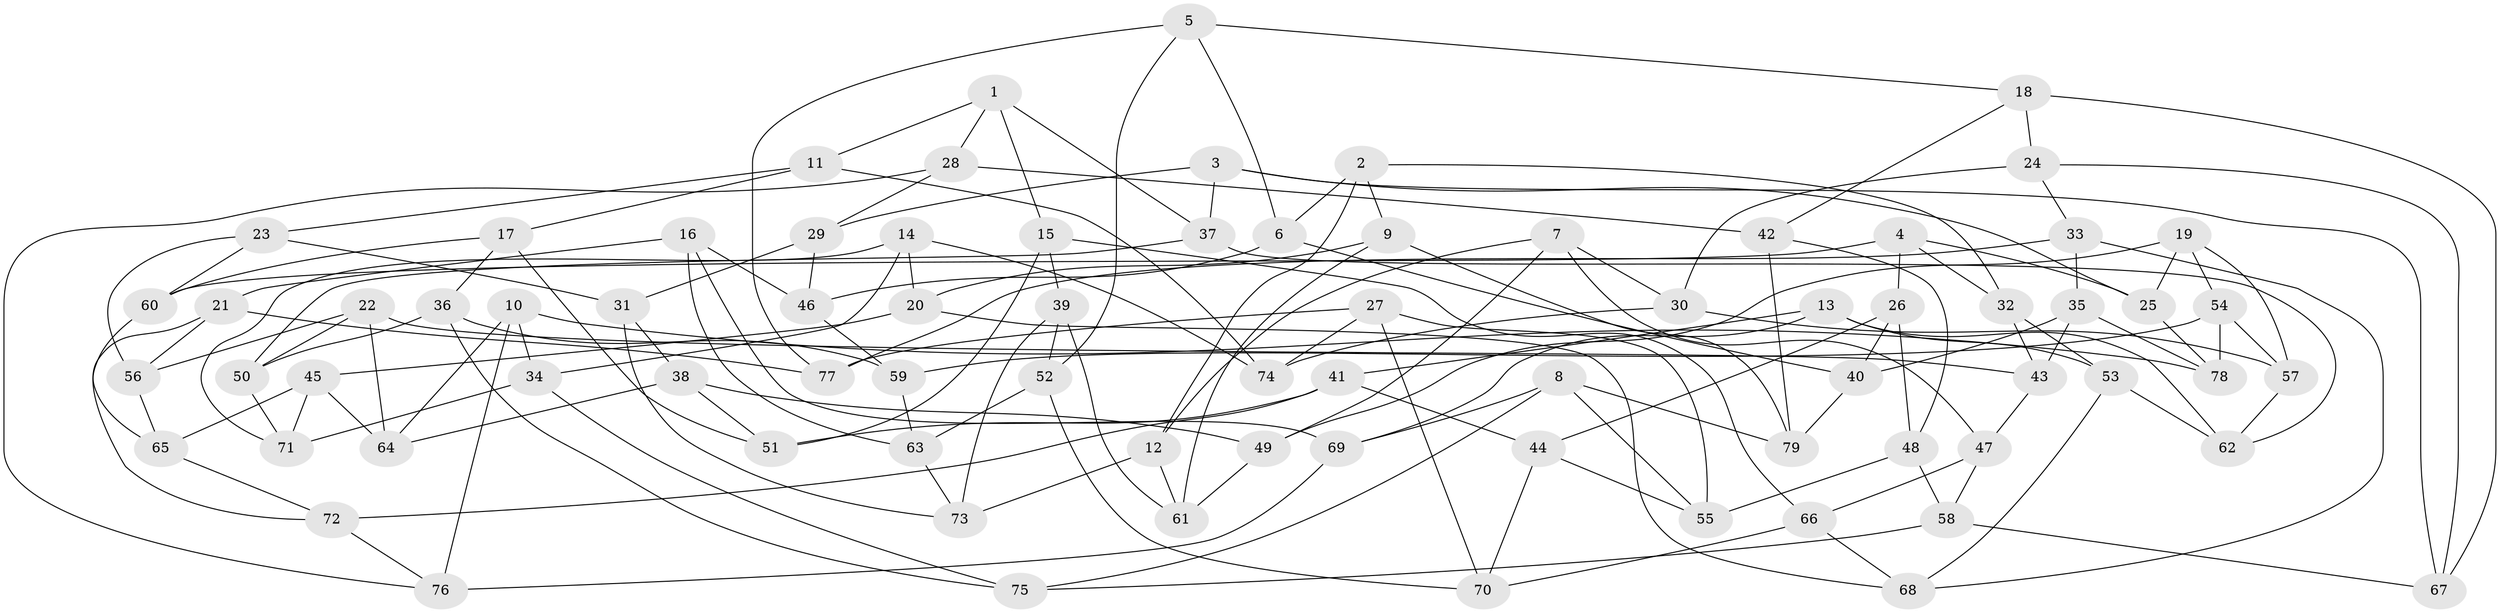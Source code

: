 // coarse degree distribution, {6: 0.22580645161290322, 9: 0.06451612903225806, 5: 0.12903225806451613, 12: 0.03225806451612903, 7: 0.16129032258064516, 4: 0.16129032258064516, 8: 0.0967741935483871, 10: 0.03225806451612903, 3: 0.0967741935483871}
// Generated by graph-tools (version 1.1) at 2025/21/03/04/25 18:21:00]
// undirected, 79 vertices, 158 edges
graph export_dot {
graph [start="1"]
  node [color=gray90,style=filled];
  1;
  2;
  3;
  4;
  5;
  6;
  7;
  8;
  9;
  10;
  11;
  12;
  13;
  14;
  15;
  16;
  17;
  18;
  19;
  20;
  21;
  22;
  23;
  24;
  25;
  26;
  27;
  28;
  29;
  30;
  31;
  32;
  33;
  34;
  35;
  36;
  37;
  38;
  39;
  40;
  41;
  42;
  43;
  44;
  45;
  46;
  47;
  48;
  49;
  50;
  51;
  52;
  53;
  54;
  55;
  56;
  57;
  58;
  59;
  60;
  61;
  62;
  63;
  64;
  65;
  66;
  67;
  68;
  69;
  70;
  71;
  72;
  73;
  74;
  75;
  76;
  77;
  78;
  79;
  1 -- 37;
  1 -- 11;
  1 -- 15;
  1 -- 28;
  2 -- 6;
  2 -- 32;
  2 -- 12;
  2 -- 9;
  3 -- 29;
  3 -- 25;
  3 -- 67;
  3 -- 37;
  4 -- 60;
  4 -- 26;
  4 -- 32;
  4 -- 25;
  5 -- 77;
  5 -- 6;
  5 -- 52;
  5 -- 18;
  6 -- 46;
  6 -- 40;
  7 -- 30;
  7 -- 47;
  7 -- 49;
  7 -- 12;
  8 -- 69;
  8 -- 75;
  8 -- 79;
  8 -- 55;
  9 -- 79;
  9 -- 20;
  9 -- 61;
  10 -- 78;
  10 -- 64;
  10 -- 34;
  10 -- 76;
  11 -- 23;
  11 -- 74;
  11 -- 17;
  12 -- 73;
  12 -- 61;
  13 -- 41;
  13 -- 53;
  13 -- 69;
  13 -- 62;
  14 -- 34;
  14 -- 74;
  14 -- 20;
  14 -- 71;
  15 -- 51;
  15 -- 66;
  15 -- 39;
  16 -- 63;
  16 -- 69;
  16 -- 21;
  16 -- 46;
  17 -- 60;
  17 -- 36;
  17 -- 51;
  18 -- 42;
  18 -- 67;
  18 -- 24;
  19 -- 49;
  19 -- 57;
  19 -- 54;
  19 -- 25;
  20 -- 45;
  20 -- 68;
  21 -- 77;
  21 -- 72;
  21 -- 56;
  22 -- 56;
  22 -- 50;
  22 -- 43;
  22 -- 64;
  23 -- 56;
  23 -- 31;
  23 -- 60;
  24 -- 33;
  24 -- 30;
  24 -- 67;
  25 -- 78;
  26 -- 40;
  26 -- 48;
  26 -- 44;
  27 -- 77;
  27 -- 55;
  27 -- 70;
  27 -- 74;
  28 -- 76;
  28 -- 29;
  28 -- 42;
  29 -- 31;
  29 -- 46;
  30 -- 74;
  30 -- 57;
  31 -- 73;
  31 -- 38;
  32 -- 43;
  32 -- 53;
  33 -- 77;
  33 -- 68;
  33 -- 35;
  34 -- 75;
  34 -- 71;
  35 -- 43;
  35 -- 78;
  35 -- 40;
  36 -- 50;
  36 -- 59;
  36 -- 75;
  37 -- 62;
  37 -- 50;
  38 -- 64;
  38 -- 49;
  38 -- 51;
  39 -- 61;
  39 -- 73;
  39 -- 52;
  40 -- 79;
  41 -- 51;
  41 -- 72;
  41 -- 44;
  42 -- 48;
  42 -- 79;
  43 -- 47;
  44 -- 55;
  44 -- 70;
  45 -- 64;
  45 -- 71;
  45 -- 65;
  46 -- 59;
  47 -- 66;
  47 -- 58;
  48 -- 55;
  48 -- 58;
  49 -- 61;
  50 -- 71;
  52 -- 63;
  52 -- 70;
  53 -- 62;
  53 -- 68;
  54 -- 78;
  54 -- 59;
  54 -- 57;
  56 -- 65;
  57 -- 62;
  58 -- 67;
  58 -- 75;
  59 -- 63;
  60 -- 65;
  63 -- 73;
  65 -- 72;
  66 -- 70;
  66 -- 68;
  69 -- 76;
  72 -- 76;
}
